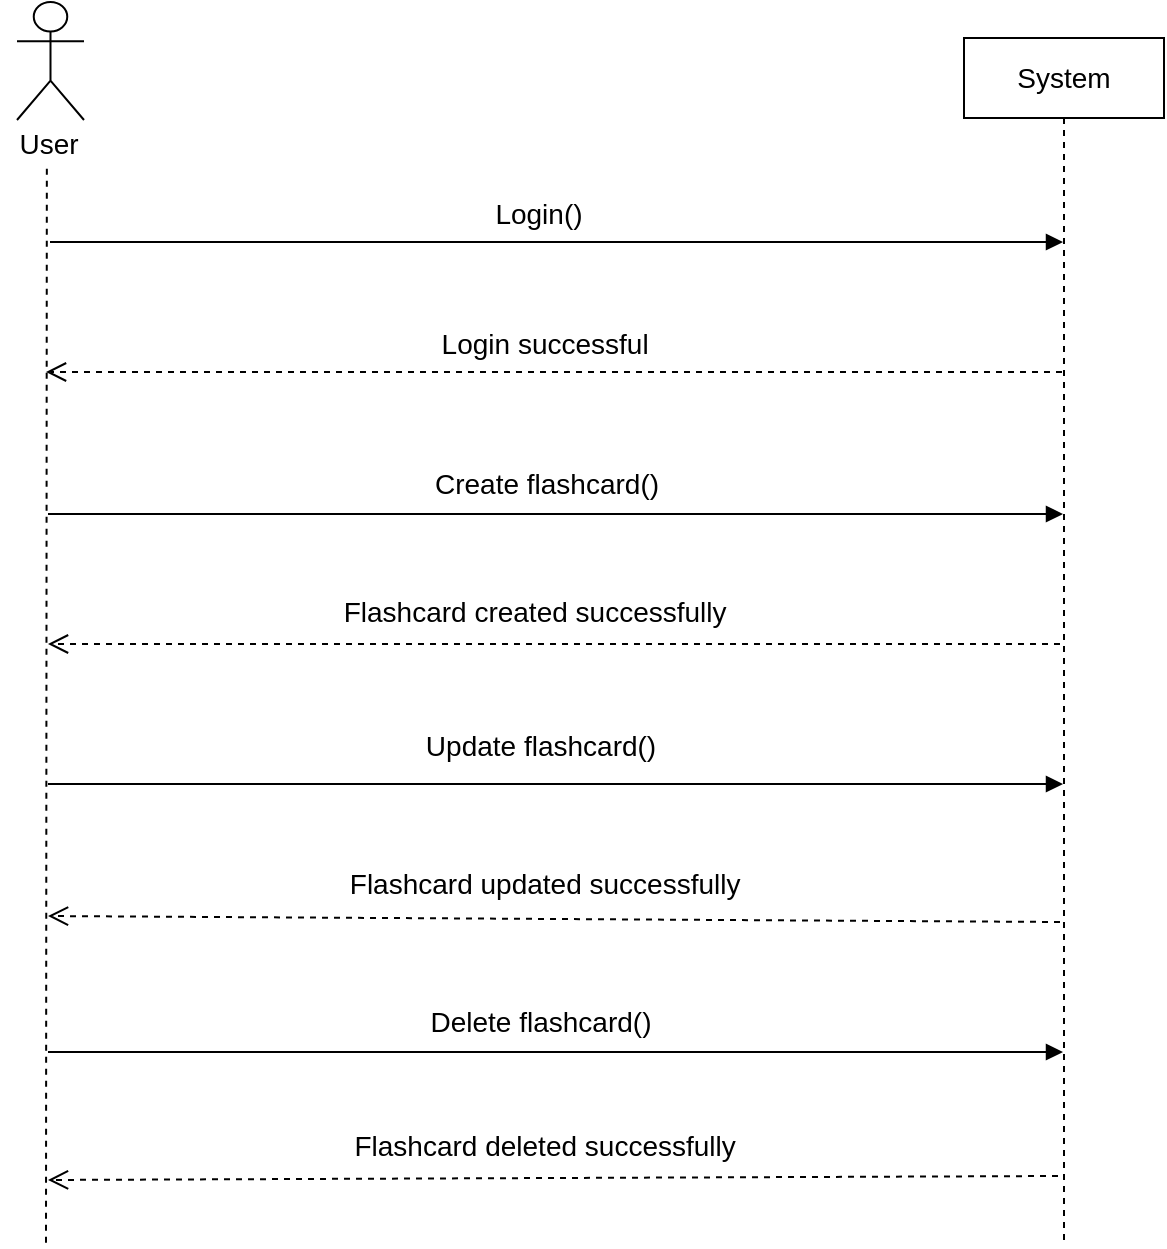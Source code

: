 <mxfile>
    <diagram id="5_fz73BOltJIErhwyu7Y" name="Page-1">
        <mxGraphModel dx="976" dy="647" grid="0" gridSize="10" guides="1" tooltips="1" connect="1" arrows="1" fold="1" page="1" pageScale="1" pageWidth="827" pageHeight="1169" background="#ffffff" math="0" shadow="0">
            <root>
                <mxCell id="0"/>
                <mxCell id="1" parent="0"/>
                <mxCell id="8" value="" style="endArrow=none;dashed=1;html=1;strokeColor=#000000;exitX=0.488;exitY=0.942;exitDx=0;exitDy=0;exitPerimeter=0;" parent="1" source="10" edge="1">
                    <mxGeometry width="50" height="50" relative="1" as="geometry">
                        <mxPoint x="60" y="130" as="sourcePoint"/>
                        <mxPoint x="135" y="656" as="targetPoint"/>
                    </mxGeometry>
                </mxCell>
                <mxCell id="10" value="&lt;font style=&quot;font-size: 14px;&quot; color=&quot;#000000&quot;&gt;User&lt;/font&gt;" style="text;html=1;align=center;verticalAlign=middle;resizable=0;points=[];autosize=1;strokeColor=none;fillColor=none;" parent="1" vertex="1">
                    <mxGeometry x="112" y="91" width="48" height="29" as="geometry"/>
                </mxCell>
                <mxCell id="13" value="&lt;span style=&quot;font-size: 14px;&quot;&gt;&lt;font color=&quot;#000000&quot;&gt;Login()&lt;/font&gt;&lt;/span&gt;" style="text;html=1;align=center;verticalAlign=middle;resizable=0;points=[];autosize=1;strokeColor=none;fillColor=none;" parent="1" vertex="1">
                    <mxGeometry x="349.5" y="126" width="62" height="29" as="geometry"/>
                </mxCell>
                <mxCell id="39" value="" style="html=1;verticalAlign=bottom;endArrow=open;dashed=1;endSize=8;strokeColor=#000000;" parent="1" edge="1">
                    <mxGeometry relative="1" as="geometry">
                        <mxPoint x="643" y="220" as="sourcePoint"/>
                        <mxPoint x="135" y="220" as="targetPoint"/>
                    </mxGeometry>
                </mxCell>
                <mxCell id="41" value="&lt;font color=&quot;#000000&quot; style=&quot;font-size: 14px;&quot;&gt;Login successful&amp;nbsp;&lt;/font&gt;" style="text;html=1;align=center;verticalAlign=middle;resizable=0;points=[];autosize=1;strokeColor=none;fillColor=none;" parent="1" vertex="1">
                    <mxGeometry x="323" y="191" width="125" height="29" as="geometry"/>
                </mxCell>
                <mxCell id="42" value="&lt;font color=&quot;#000000&quot; style=&quot;font-size: 14px;&quot;&gt;Create flashcard()&lt;/font&gt;" style="text;html=1;align=center;verticalAlign=middle;resizable=0;points=[];autosize=1;strokeColor=none;fillColor=none;" parent="1" vertex="1">
                    <mxGeometry x="320" y="261" width="130" height="29" as="geometry"/>
                </mxCell>
                <mxCell id="46" value="" style="html=1;verticalAlign=bottom;endArrow=block;strokeColor=#000000;" parent="1" target="80" edge="1">
                    <mxGeometry width="80" relative="1" as="geometry">
                        <mxPoint x="137" y="155" as="sourcePoint"/>
                        <mxPoint x="642" y="155" as="targetPoint"/>
                    </mxGeometry>
                </mxCell>
                <mxCell id="52" value="&lt;font color=&quot;#000000&quot;&gt;Update flashcard()&lt;/font&gt;" style="text;html=1;align=center;verticalAlign=middle;resizable=0;points=[];autosize=1;strokeColor=none;fillColor=none;fontSize=14;" parent="1" vertex="1">
                    <mxGeometry x="315" y="392" width="133" height="29" as="geometry"/>
                </mxCell>
                <mxCell id="54" value="&lt;font color=&quot;#000000&quot;&gt;Flashcard updated successfully&amp;nbsp;&lt;/font&gt;" style="text;html=1;align=center;verticalAlign=middle;resizable=0;points=[];autosize=1;strokeColor=none;fillColor=none;fontSize=14;" parent="1" vertex="1">
                    <mxGeometry x="277" y="461" width="217" height="29" as="geometry"/>
                </mxCell>
                <mxCell id="45" value="&lt;font color=&quot;#000000&quot; style=&quot;font-size: 14px;&quot;&gt;Flashcard created successfully&amp;nbsp;&lt;/font&gt;" style="text;html=1;align=center;verticalAlign=middle;resizable=0;points=[];autosize=1;strokeColor=none;fillColor=none;" parent="1" vertex="1">
                    <mxGeometry x="274" y="325" width="213" height="29" as="geometry"/>
                </mxCell>
                <mxCell id="58" value="" style="html=1;verticalAlign=bottom;endArrow=open;dashed=1;endSize=8;fontSize=14;strokeColor=#000000;" parent="1" edge="1">
                    <mxGeometry relative="1" as="geometry">
                        <mxPoint x="642" y="356" as="sourcePoint"/>
                        <mxPoint x="136" y="356" as="targetPoint"/>
                    </mxGeometry>
                </mxCell>
                <mxCell id="60" value="" style="html=1;verticalAlign=bottom;endArrow=block;fontSize=14;strokeColor=#000000;" parent="1" target="80" edge="1">
                    <mxGeometry x="0.088" y="18" width="80" relative="1" as="geometry">
                        <mxPoint x="136" y="560" as="sourcePoint"/>
                        <mxPoint x="640" y="560" as="targetPoint"/>
                        <mxPoint as="offset"/>
                    </mxGeometry>
                </mxCell>
                <mxCell id="62" value="" style="html=1;verticalAlign=bottom;endArrow=block;labelBackgroundColor=#FFFFFF;strokeColor=#000000;fontColor=#000000;" parent="1" target="80" edge="1">
                    <mxGeometry width="80" relative="1" as="geometry">
                        <mxPoint x="136" y="291" as="sourcePoint"/>
                        <mxPoint x="642" y="293" as="targetPoint"/>
                    </mxGeometry>
                </mxCell>
                <mxCell id="68" value="" style="html=1;verticalAlign=bottom;endArrow=block;labelBackgroundColor=#FFFFFF;strokeColor=#000000;fontColor=#000000;" parent="1" target="80" edge="1">
                    <mxGeometry width="80" relative="1" as="geometry">
                        <mxPoint x="136" y="426" as="sourcePoint"/>
                        <mxPoint x="642" y="428" as="targetPoint"/>
                    </mxGeometry>
                </mxCell>
                <mxCell id="73" value="" style="html=1;verticalAlign=bottom;endArrow=open;dashed=1;endSize=8;labelBackgroundColor=#FFFFFF;strokeColor=#000000;fontColor=#FFFFFF;" parent="1" edge="1">
                    <mxGeometry relative="1" as="geometry">
                        <mxPoint x="642" y="495" as="sourcePoint"/>
                        <mxPoint x="136" y="492" as="targetPoint"/>
                    </mxGeometry>
                </mxCell>
                <mxCell id="74" value="e" style="text;html=1;align=center;verticalAlign=middle;resizable=0;points=[];autosize=1;strokeColor=none;fillColor=none;fontColor=#FFFFFF;" parent="1" vertex="1">
                    <mxGeometry x="390" y="499" width="25" height="26" as="geometry"/>
                </mxCell>
                <mxCell id="75" value="&lt;font color=&quot;#000000&quot;&gt;&lt;font style=&quot;font-size: 14px;&quot;&gt;Delete flashcard()&lt;br&gt;&lt;/font&gt;&lt;br&gt;&lt;/font&gt;" style="text;html=1;align=center;verticalAlign=middle;resizable=0;points=[];autosize=1;strokeColor=none;fillColor=none;fontColor=#FFFFFF;" parent="1" vertex="1">
                    <mxGeometry x="318" y="530" width="128" height="43" as="geometry"/>
                </mxCell>
                <mxCell id="76" value="" style="html=1;verticalAlign=bottom;endArrow=open;dashed=1;endSize=8;labelBackgroundColor=#FFFFFF;strokeColor=#000000;fontSize=14;fontColor=#000000;" parent="1" edge="1">
                    <mxGeometry x="0.01" y="-11" relative="1" as="geometry">
                        <mxPoint x="641" y="622" as="sourcePoint"/>
                        <mxPoint x="136" y="624" as="targetPoint"/>
                        <mxPoint as="offset"/>
                    </mxGeometry>
                </mxCell>
                <mxCell id="77" value="" style="shape=umlActor;verticalLabelPosition=bottom;verticalAlign=top;html=1;strokeColor=#000000;fontSize=14;fontColor=#000000;fillColor=#FFFFFF;gradientColor=none;" parent="1" vertex="1">
                    <mxGeometry x="120.5" y="35" width="33.5" height="59" as="geometry"/>
                </mxCell>
                <mxCell id="78" value="&lt;font style=&quot;font-size: 14px;&quot; color=&quot;#000000&quot;&gt;Flashcard deleted successfully&amp;nbsp;&lt;/font&gt;" style="text;html=1;align=center;verticalAlign=middle;resizable=0;points=[];autosize=1;strokeColor=none;fillColor=none;" parent="1" vertex="1">
                    <mxGeometry x="279" y="592" width="213" height="29" as="geometry"/>
                </mxCell>
                <mxCell id="80" value="System" style="shape=umlLifeline;perimeter=lifelinePerimeter;whiteSpace=wrap;html=1;container=1;collapsible=0;recursiveResize=0;outlineConnect=0;fontSize=14;fontColor=#000000;strokeColor=#000000;fillColor=#FFFFFF;" parent="1" vertex="1">
                    <mxGeometry x="594" y="53" width="100" height="602" as="geometry"/>
                </mxCell>
            </root>
        </mxGraphModel>
    </diagram>
</mxfile>
